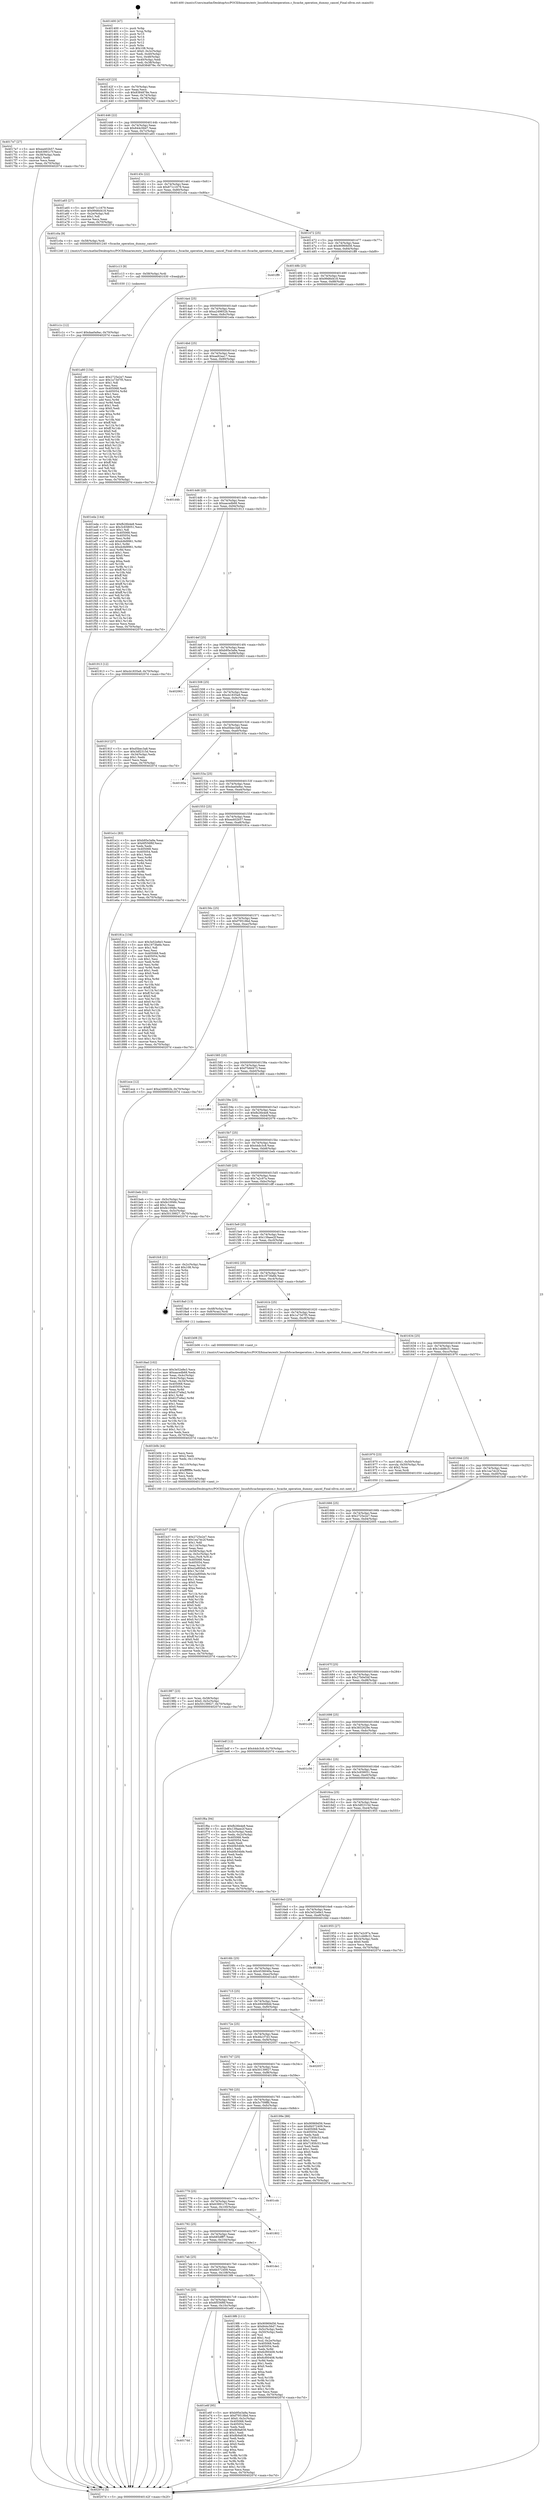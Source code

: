 digraph "0x401400" {
  label = "0x401400 (/mnt/c/Users/mathe/Desktop/tcc/POCII/binaries/extr_linuxfsfscacheoperation.c_fscache_operation_dummy_cancel_Final-ollvm.out::main(0))"
  labelloc = "t"
  node[shape=record]

  Entry [label="",width=0.3,height=0.3,shape=circle,fillcolor=black,style=filled]
  "0x40142f" [label="{
     0x40142f [23]\l
     | [instrs]\l
     &nbsp;&nbsp;0x40142f \<+3\>: mov -0x70(%rbp),%eax\l
     &nbsp;&nbsp;0x401432 \<+2\>: mov %eax,%ecx\l
     &nbsp;&nbsp;0x401434 \<+6\>: sub $0x8384878e,%ecx\l
     &nbsp;&nbsp;0x40143a \<+3\>: mov %eax,-0x74(%rbp)\l
     &nbsp;&nbsp;0x40143d \<+3\>: mov %ecx,-0x78(%rbp)\l
     &nbsp;&nbsp;0x401440 \<+6\>: je 00000000004017e7 \<main+0x3e7\>\l
  }"]
  "0x4017e7" [label="{
     0x4017e7 [27]\l
     | [instrs]\l
     &nbsp;&nbsp;0x4017e7 \<+5\>: mov $0xea402b57,%eax\l
     &nbsp;&nbsp;0x4017ec \<+5\>: mov $0x63991c7f,%ecx\l
     &nbsp;&nbsp;0x4017f1 \<+3\>: mov -0x38(%rbp),%edx\l
     &nbsp;&nbsp;0x4017f4 \<+3\>: cmp $0x2,%edx\l
     &nbsp;&nbsp;0x4017f7 \<+3\>: cmovne %ecx,%eax\l
     &nbsp;&nbsp;0x4017fa \<+3\>: mov %eax,-0x70(%rbp)\l
     &nbsp;&nbsp;0x4017fd \<+5\>: jmp 000000000040207d \<main+0xc7d\>\l
  }"]
  "0x401446" [label="{
     0x401446 [22]\l
     | [instrs]\l
     &nbsp;&nbsp;0x401446 \<+5\>: jmp 000000000040144b \<main+0x4b\>\l
     &nbsp;&nbsp;0x40144b \<+3\>: mov -0x74(%rbp),%eax\l
     &nbsp;&nbsp;0x40144e \<+5\>: sub $0x844c56d7,%eax\l
     &nbsp;&nbsp;0x401453 \<+3\>: mov %eax,-0x7c(%rbp)\l
     &nbsp;&nbsp;0x401456 \<+6\>: je 0000000000401a65 \<main+0x665\>\l
  }"]
  "0x40207d" [label="{
     0x40207d [5]\l
     | [instrs]\l
     &nbsp;&nbsp;0x40207d \<+5\>: jmp 000000000040142f \<main+0x2f\>\l
  }"]
  "0x401400" [label="{
     0x401400 [47]\l
     | [instrs]\l
     &nbsp;&nbsp;0x401400 \<+1\>: push %rbp\l
     &nbsp;&nbsp;0x401401 \<+3\>: mov %rsp,%rbp\l
     &nbsp;&nbsp;0x401404 \<+2\>: push %r15\l
     &nbsp;&nbsp;0x401406 \<+2\>: push %r14\l
     &nbsp;&nbsp;0x401408 \<+2\>: push %r13\l
     &nbsp;&nbsp;0x40140a \<+2\>: push %r12\l
     &nbsp;&nbsp;0x40140c \<+1\>: push %rbx\l
     &nbsp;&nbsp;0x40140d \<+7\>: sub $0x108,%rsp\l
     &nbsp;&nbsp;0x401414 \<+7\>: movl $0x0,-0x3c(%rbp)\l
     &nbsp;&nbsp;0x40141b \<+3\>: mov %edi,-0x40(%rbp)\l
     &nbsp;&nbsp;0x40141e \<+4\>: mov %rsi,-0x48(%rbp)\l
     &nbsp;&nbsp;0x401422 \<+3\>: mov -0x40(%rbp),%edi\l
     &nbsp;&nbsp;0x401425 \<+3\>: mov %edi,-0x38(%rbp)\l
     &nbsp;&nbsp;0x401428 \<+7\>: movl $0x8384878e,-0x70(%rbp)\l
  }"]
  Exit [label="",width=0.3,height=0.3,shape=circle,fillcolor=black,style=filled,peripheries=2]
  "0x401a65" [label="{
     0x401a65 [27]\l
     | [instrs]\l
     &nbsp;&nbsp;0x401a65 \<+5\>: mov $0x871c1679,%eax\l
     &nbsp;&nbsp;0x401a6a \<+5\>: mov $0x99d6d418,%ecx\l
     &nbsp;&nbsp;0x401a6f \<+3\>: mov -0x2e(%rbp),%dl\l
     &nbsp;&nbsp;0x401a72 \<+3\>: test $0x1,%dl\l
     &nbsp;&nbsp;0x401a75 \<+3\>: cmovne %ecx,%eax\l
     &nbsp;&nbsp;0x401a78 \<+3\>: mov %eax,-0x70(%rbp)\l
     &nbsp;&nbsp;0x401a7b \<+5\>: jmp 000000000040207d \<main+0xc7d\>\l
  }"]
  "0x40145c" [label="{
     0x40145c [22]\l
     | [instrs]\l
     &nbsp;&nbsp;0x40145c \<+5\>: jmp 0000000000401461 \<main+0x61\>\l
     &nbsp;&nbsp;0x401461 \<+3\>: mov -0x74(%rbp),%eax\l
     &nbsp;&nbsp;0x401464 \<+5\>: sub $0x871c1679,%eax\l
     &nbsp;&nbsp;0x401469 \<+3\>: mov %eax,-0x80(%rbp)\l
     &nbsp;&nbsp;0x40146c \<+6\>: je 0000000000401c0a \<main+0x80a\>\l
  }"]
  "0x4017dd" [label="{
     0x4017dd\l
  }", style=dashed]
  "0x401c0a" [label="{
     0x401c0a [9]\l
     | [instrs]\l
     &nbsp;&nbsp;0x401c0a \<+4\>: mov -0x58(%rbp),%rdi\l
     &nbsp;&nbsp;0x401c0e \<+5\>: call 0000000000401240 \<fscache_operation_dummy_cancel\>\l
     | [calls]\l
     &nbsp;&nbsp;0x401240 \{1\} (/mnt/c/Users/mathe/Desktop/tcc/POCII/binaries/extr_linuxfsfscacheoperation.c_fscache_operation_dummy_cancel_Final-ollvm.out::fscache_operation_dummy_cancel)\l
  }"]
  "0x401472" [label="{
     0x401472 [25]\l
     | [instrs]\l
     &nbsp;&nbsp;0x401472 \<+5\>: jmp 0000000000401477 \<main+0x77\>\l
     &nbsp;&nbsp;0x401477 \<+3\>: mov -0x74(%rbp),%eax\l
     &nbsp;&nbsp;0x40147a \<+5\>: sub $0x90969d56,%eax\l
     &nbsp;&nbsp;0x40147f \<+6\>: mov %eax,-0x84(%rbp)\l
     &nbsp;&nbsp;0x401485 \<+6\>: je 0000000000401ff9 \<main+0xbf9\>\l
  }"]
  "0x401e6f" [label="{
     0x401e6f [95]\l
     | [instrs]\l
     &nbsp;&nbsp;0x401e6f \<+5\>: mov $0xb95e3a9a,%eax\l
     &nbsp;&nbsp;0x401e74 \<+5\>: mov $0xf79518bd,%ecx\l
     &nbsp;&nbsp;0x401e79 \<+7\>: movl $0x0,-0x3c(%rbp)\l
     &nbsp;&nbsp;0x401e80 \<+7\>: mov 0x405068,%edx\l
     &nbsp;&nbsp;0x401e87 \<+7\>: mov 0x405054,%esi\l
     &nbsp;&nbsp;0x401e8e \<+2\>: mov %edx,%edi\l
     &nbsp;&nbsp;0x401e90 \<+6\>: sub $0x8b9a838,%edi\l
     &nbsp;&nbsp;0x401e96 \<+3\>: sub $0x1,%edi\l
     &nbsp;&nbsp;0x401e99 \<+6\>: add $0x8b9a838,%edi\l
     &nbsp;&nbsp;0x401e9f \<+3\>: imul %edi,%edx\l
     &nbsp;&nbsp;0x401ea2 \<+3\>: and $0x1,%edx\l
     &nbsp;&nbsp;0x401ea5 \<+3\>: cmp $0x0,%edx\l
     &nbsp;&nbsp;0x401ea8 \<+4\>: sete %r8b\l
     &nbsp;&nbsp;0x401eac \<+3\>: cmp $0xa,%esi\l
     &nbsp;&nbsp;0x401eaf \<+4\>: setl %r9b\l
     &nbsp;&nbsp;0x401eb3 \<+3\>: mov %r8b,%r10b\l
     &nbsp;&nbsp;0x401eb6 \<+3\>: and %r9b,%r10b\l
     &nbsp;&nbsp;0x401eb9 \<+3\>: xor %r9b,%r8b\l
     &nbsp;&nbsp;0x401ebc \<+3\>: or %r8b,%r10b\l
     &nbsp;&nbsp;0x401ebf \<+4\>: test $0x1,%r10b\l
     &nbsp;&nbsp;0x401ec3 \<+3\>: cmovne %ecx,%eax\l
     &nbsp;&nbsp;0x401ec6 \<+3\>: mov %eax,-0x70(%rbp)\l
     &nbsp;&nbsp;0x401ec9 \<+5\>: jmp 000000000040207d \<main+0xc7d\>\l
  }"]
  "0x401ff9" [label="{
     0x401ff9\l
  }", style=dashed]
  "0x40148b" [label="{
     0x40148b [25]\l
     | [instrs]\l
     &nbsp;&nbsp;0x40148b \<+5\>: jmp 0000000000401490 \<main+0x90\>\l
     &nbsp;&nbsp;0x401490 \<+3\>: mov -0x74(%rbp),%eax\l
     &nbsp;&nbsp;0x401493 \<+5\>: sub $0x99d6d418,%eax\l
     &nbsp;&nbsp;0x401498 \<+6\>: mov %eax,-0x88(%rbp)\l
     &nbsp;&nbsp;0x40149e \<+6\>: je 0000000000401a80 \<main+0x680\>\l
  }"]
  "0x401c1c" [label="{
     0x401c1c [12]\l
     | [instrs]\l
     &nbsp;&nbsp;0x401c1c \<+7\>: movl $0xdaa0a9ac,-0x70(%rbp)\l
     &nbsp;&nbsp;0x401c23 \<+5\>: jmp 000000000040207d \<main+0xc7d\>\l
  }"]
  "0x401a80" [label="{
     0x401a80 [134]\l
     | [instrs]\l
     &nbsp;&nbsp;0x401a80 \<+5\>: mov $0x2725e2e7,%eax\l
     &nbsp;&nbsp;0x401a85 \<+5\>: mov $0x1a73d7f5,%ecx\l
     &nbsp;&nbsp;0x401a8a \<+2\>: mov $0x1,%dl\l
     &nbsp;&nbsp;0x401a8c \<+2\>: xor %esi,%esi\l
     &nbsp;&nbsp;0x401a8e \<+7\>: mov 0x405068,%edi\l
     &nbsp;&nbsp;0x401a95 \<+8\>: mov 0x405054,%r8d\l
     &nbsp;&nbsp;0x401a9d \<+3\>: sub $0x1,%esi\l
     &nbsp;&nbsp;0x401aa0 \<+3\>: mov %edi,%r9d\l
     &nbsp;&nbsp;0x401aa3 \<+3\>: add %esi,%r9d\l
     &nbsp;&nbsp;0x401aa6 \<+4\>: imul %r9d,%edi\l
     &nbsp;&nbsp;0x401aaa \<+3\>: and $0x1,%edi\l
     &nbsp;&nbsp;0x401aad \<+3\>: cmp $0x0,%edi\l
     &nbsp;&nbsp;0x401ab0 \<+4\>: sete %r10b\l
     &nbsp;&nbsp;0x401ab4 \<+4\>: cmp $0xa,%r8d\l
     &nbsp;&nbsp;0x401ab8 \<+4\>: setl %r11b\l
     &nbsp;&nbsp;0x401abc \<+3\>: mov %r10b,%bl\l
     &nbsp;&nbsp;0x401abf \<+3\>: xor $0xff,%bl\l
     &nbsp;&nbsp;0x401ac2 \<+3\>: mov %r11b,%r14b\l
     &nbsp;&nbsp;0x401ac5 \<+4\>: xor $0xff,%r14b\l
     &nbsp;&nbsp;0x401ac9 \<+3\>: xor $0x0,%dl\l
     &nbsp;&nbsp;0x401acc \<+3\>: mov %bl,%r15b\l
     &nbsp;&nbsp;0x401acf \<+4\>: and $0x0,%r15b\l
     &nbsp;&nbsp;0x401ad3 \<+3\>: and %dl,%r10b\l
     &nbsp;&nbsp;0x401ad6 \<+3\>: mov %r14b,%r12b\l
     &nbsp;&nbsp;0x401ad9 \<+4\>: and $0x0,%r12b\l
     &nbsp;&nbsp;0x401add \<+3\>: and %dl,%r11b\l
     &nbsp;&nbsp;0x401ae0 \<+3\>: or %r10b,%r15b\l
     &nbsp;&nbsp;0x401ae3 \<+3\>: or %r11b,%r12b\l
     &nbsp;&nbsp;0x401ae6 \<+3\>: xor %r12b,%r15b\l
     &nbsp;&nbsp;0x401ae9 \<+3\>: or %r14b,%bl\l
     &nbsp;&nbsp;0x401aec \<+3\>: xor $0xff,%bl\l
     &nbsp;&nbsp;0x401aef \<+3\>: or $0x0,%dl\l
     &nbsp;&nbsp;0x401af2 \<+2\>: and %dl,%bl\l
     &nbsp;&nbsp;0x401af4 \<+3\>: or %bl,%r15b\l
     &nbsp;&nbsp;0x401af7 \<+4\>: test $0x1,%r15b\l
     &nbsp;&nbsp;0x401afb \<+3\>: cmovne %ecx,%eax\l
     &nbsp;&nbsp;0x401afe \<+3\>: mov %eax,-0x70(%rbp)\l
     &nbsp;&nbsp;0x401b01 \<+5\>: jmp 000000000040207d \<main+0xc7d\>\l
  }"]
  "0x4014a4" [label="{
     0x4014a4 [25]\l
     | [instrs]\l
     &nbsp;&nbsp;0x4014a4 \<+5\>: jmp 00000000004014a9 \<main+0xa9\>\l
     &nbsp;&nbsp;0x4014a9 \<+3\>: mov -0x74(%rbp),%eax\l
     &nbsp;&nbsp;0x4014ac \<+5\>: sub $0xa249852b,%eax\l
     &nbsp;&nbsp;0x4014b1 \<+6\>: mov %eax,-0x8c(%rbp)\l
     &nbsp;&nbsp;0x4014b7 \<+6\>: je 0000000000401eda \<main+0xada\>\l
  }"]
  "0x401c13" [label="{
     0x401c13 [9]\l
     | [instrs]\l
     &nbsp;&nbsp;0x401c13 \<+4\>: mov -0x58(%rbp),%rdi\l
     &nbsp;&nbsp;0x401c17 \<+5\>: call 0000000000401030 \<free@plt\>\l
     | [calls]\l
     &nbsp;&nbsp;0x401030 \{1\} (unknown)\l
  }"]
  "0x401eda" [label="{
     0x401eda [144]\l
     | [instrs]\l
     &nbsp;&nbsp;0x401eda \<+5\>: mov $0xfb26b4e8,%eax\l
     &nbsp;&nbsp;0x401edf \<+5\>: mov $0x3c658051,%ecx\l
     &nbsp;&nbsp;0x401ee4 \<+2\>: mov $0x1,%dl\l
     &nbsp;&nbsp;0x401ee6 \<+7\>: mov 0x405068,%esi\l
     &nbsp;&nbsp;0x401eed \<+7\>: mov 0x405054,%edi\l
     &nbsp;&nbsp;0x401ef4 \<+3\>: mov %esi,%r8d\l
     &nbsp;&nbsp;0x401ef7 \<+7\>: add $0xdc8d9961,%r8d\l
     &nbsp;&nbsp;0x401efe \<+4\>: sub $0x1,%r8d\l
     &nbsp;&nbsp;0x401f02 \<+7\>: sub $0xdc8d9961,%r8d\l
     &nbsp;&nbsp;0x401f09 \<+4\>: imul %r8d,%esi\l
     &nbsp;&nbsp;0x401f0d \<+3\>: and $0x1,%esi\l
     &nbsp;&nbsp;0x401f10 \<+3\>: cmp $0x0,%esi\l
     &nbsp;&nbsp;0x401f13 \<+4\>: sete %r9b\l
     &nbsp;&nbsp;0x401f17 \<+3\>: cmp $0xa,%edi\l
     &nbsp;&nbsp;0x401f1a \<+4\>: setl %r10b\l
     &nbsp;&nbsp;0x401f1e \<+3\>: mov %r9b,%r11b\l
     &nbsp;&nbsp;0x401f21 \<+4\>: xor $0xff,%r11b\l
     &nbsp;&nbsp;0x401f25 \<+3\>: mov %r10b,%bl\l
     &nbsp;&nbsp;0x401f28 \<+3\>: xor $0xff,%bl\l
     &nbsp;&nbsp;0x401f2b \<+3\>: xor $0x1,%dl\l
     &nbsp;&nbsp;0x401f2e \<+3\>: mov %r11b,%r14b\l
     &nbsp;&nbsp;0x401f31 \<+4\>: and $0xff,%r14b\l
     &nbsp;&nbsp;0x401f35 \<+3\>: and %dl,%r9b\l
     &nbsp;&nbsp;0x401f38 \<+3\>: mov %bl,%r15b\l
     &nbsp;&nbsp;0x401f3b \<+4\>: and $0xff,%r15b\l
     &nbsp;&nbsp;0x401f3f \<+3\>: and %dl,%r10b\l
     &nbsp;&nbsp;0x401f42 \<+3\>: or %r9b,%r14b\l
     &nbsp;&nbsp;0x401f45 \<+3\>: or %r10b,%r15b\l
     &nbsp;&nbsp;0x401f48 \<+3\>: xor %r15b,%r14b\l
     &nbsp;&nbsp;0x401f4b \<+3\>: or %bl,%r11b\l
     &nbsp;&nbsp;0x401f4e \<+4\>: xor $0xff,%r11b\l
     &nbsp;&nbsp;0x401f52 \<+3\>: or $0x1,%dl\l
     &nbsp;&nbsp;0x401f55 \<+3\>: and %dl,%r11b\l
     &nbsp;&nbsp;0x401f58 \<+3\>: or %r11b,%r14b\l
     &nbsp;&nbsp;0x401f5b \<+4\>: test $0x1,%r14b\l
     &nbsp;&nbsp;0x401f5f \<+3\>: cmovne %ecx,%eax\l
     &nbsp;&nbsp;0x401f62 \<+3\>: mov %eax,-0x70(%rbp)\l
     &nbsp;&nbsp;0x401f65 \<+5\>: jmp 000000000040207d \<main+0xc7d\>\l
  }"]
  "0x4014bd" [label="{
     0x4014bd [25]\l
     | [instrs]\l
     &nbsp;&nbsp;0x4014bd \<+5\>: jmp 00000000004014c2 \<main+0xc2\>\l
     &nbsp;&nbsp;0x4014c2 \<+3\>: mov -0x74(%rbp),%eax\l
     &nbsp;&nbsp;0x4014c5 \<+5\>: sub $0xaa92aa17,%eax\l
     &nbsp;&nbsp;0x4014ca \<+6\>: mov %eax,-0x90(%rbp)\l
     &nbsp;&nbsp;0x4014d0 \<+6\>: je 0000000000401d4b \<main+0x94b\>\l
  }"]
  "0x401b37" [label="{
     0x401b37 [168]\l
     | [instrs]\l
     &nbsp;&nbsp;0x401b37 \<+5\>: mov $0x2725e2e7,%ecx\l
     &nbsp;&nbsp;0x401b3c \<+5\>: mov $0x1ea7dc2f,%edx\l
     &nbsp;&nbsp;0x401b41 \<+3\>: mov $0x1,%dil\l
     &nbsp;&nbsp;0x401b44 \<+6\>: mov -0x114(%rbp),%esi\l
     &nbsp;&nbsp;0x401b4a \<+3\>: imul %eax,%esi\l
     &nbsp;&nbsp;0x401b4d \<+4\>: mov -0x58(%rbp),%r8\l
     &nbsp;&nbsp;0x401b51 \<+4\>: movslq -0x5c(%rbp),%r9\l
     &nbsp;&nbsp;0x401b55 \<+4\>: mov %esi,(%r8,%r9,4)\l
     &nbsp;&nbsp;0x401b59 \<+7\>: mov 0x405068,%eax\l
     &nbsp;&nbsp;0x401b60 \<+7\>: mov 0x405054,%esi\l
     &nbsp;&nbsp;0x401b67 \<+3\>: mov %eax,%r10d\l
     &nbsp;&nbsp;0x401b6a \<+7\>: sub $0xe2a800eb,%r10d\l
     &nbsp;&nbsp;0x401b71 \<+4\>: sub $0x1,%r10d\l
     &nbsp;&nbsp;0x401b75 \<+7\>: add $0xe2a800eb,%r10d\l
     &nbsp;&nbsp;0x401b7c \<+4\>: imul %r10d,%eax\l
     &nbsp;&nbsp;0x401b80 \<+3\>: and $0x1,%eax\l
     &nbsp;&nbsp;0x401b83 \<+3\>: cmp $0x0,%eax\l
     &nbsp;&nbsp;0x401b86 \<+4\>: sete %r11b\l
     &nbsp;&nbsp;0x401b8a \<+3\>: cmp $0xa,%esi\l
     &nbsp;&nbsp;0x401b8d \<+3\>: setl %bl\l
     &nbsp;&nbsp;0x401b90 \<+3\>: mov %r11b,%r14b\l
     &nbsp;&nbsp;0x401b93 \<+4\>: xor $0xff,%r14b\l
     &nbsp;&nbsp;0x401b97 \<+3\>: mov %bl,%r15b\l
     &nbsp;&nbsp;0x401b9a \<+4\>: xor $0xff,%r15b\l
     &nbsp;&nbsp;0x401b9e \<+4\>: xor $0x0,%dil\l
     &nbsp;&nbsp;0x401ba2 \<+3\>: mov %r14b,%r12b\l
     &nbsp;&nbsp;0x401ba5 \<+4\>: and $0x0,%r12b\l
     &nbsp;&nbsp;0x401ba9 \<+3\>: and %dil,%r11b\l
     &nbsp;&nbsp;0x401bac \<+3\>: mov %r15b,%r13b\l
     &nbsp;&nbsp;0x401baf \<+4\>: and $0x0,%r13b\l
     &nbsp;&nbsp;0x401bb3 \<+3\>: and %dil,%bl\l
     &nbsp;&nbsp;0x401bb6 \<+3\>: or %r11b,%r12b\l
     &nbsp;&nbsp;0x401bb9 \<+3\>: or %bl,%r13b\l
     &nbsp;&nbsp;0x401bbc \<+3\>: xor %r13b,%r12b\l
     &nbsp;&nbsp;0x401bbf \<+3\>: or %r15b,%r14b\l
     &nbsp;&nbsp;0x401bc2 \<+4\>: xor $0xff,%r14b\l
     &nbsp;&nbsp;0x401bc6 \<+4\>: or $0x0,%dil\l
     &nbsp;&nbsp;0x401bca \<+3\>: and %dil,%r14b\l
     &nbsp;&nbsp;0x401bcd \<+3\>: or %r14b,%r12b\l
     &nbsp;&nbsp;0x401bd0 \<+4\>: test $0x1,%r12b\l
     &nbsp;&nbsp;0x401bd4 \<+3\>: cmovne %edx,%ecx\l
     &nbsp;&nbsp;0x401bd7 \<+3\>: mov %ecx,-0x70(%rbp)\l
     &nbsp;&nbsp;0x401bda \<+5\>: jmp 000000000040207d \<main+0xc7d\>\l
  }"]
  "0x401d4b" [label="{
     0x401d4b\l
  }", style=dashed]
  "0x4014d6" [label="{
     0x4014d6 [25]\l
     | [instrs]\l
     &nbsp;&nbsp;0x4014d6 \<+5\>: jmp 00000000004014db \<main+0xdb\>\l
     &nbsp;&nbsp;0x4014db \<+3\>: mov -0x74(%rbp),%eax\l
     &nbsp;&nbsp;0x4014de \<+5\>: sub $0xaacedb68,%eax\l
     &nbsp;&nbsp;0x4014e3 \<+6\>: mov %eax,-0x94(%rbp)\l
     &nbsp;&nbsp;0x4014e9 \<+6\>: je 0000000000401913 \<main+0x513\>\l
  }"]
  "0x401b0b" [label="{
     0x401b0b [44]\l
     | [instrs]\l
     &nbsp;&nbsp;0x401b0b \<+2\>: xor %ecx,%ecx\l
     &nbsp;&nbsp;0x401b0d \<+5\>: mov $0x2,%edx\l
     &nbsp;&nbsp;0x401b12 \<+6\>: mov %edx,-0x110(%rbp)\l
     &nbsp;&nbsp;0x401b18 \<+1\>: cltd\l
     &nbsp;&nbsp;0x401b19 \<+6\>: mov -0x110(%rbp),%esi\l
     &nbsp;&nbsp;0x401b1f \<+2\>: idiv %esi\l
     &nbsp;&nbsp;0x401b21 \<+6\>: imul $0xfffffffe,%edx,%edx\l
     &nbsp;&nbsp;0x401b27 \<+3\>: sub $0x1,%ecx\l
     &nbsp;&nbsp;0x401b2a \<+2\>: sub %ecx,%edx\l
     &nbsp;&nbsp;0x401b2c \<+6\>: mov %edx,-0x114(%rbp)\l
     &nbsp;&nbsp;0x401b32 \<+5\>: call 0000000000401160 \<next_i\>\l
     | [calls]\l
     &nbsp;&nbsp;0x401160 \{1\} (/mnt/c/Users/mathe/Desktop/tcc/POCII/binaries/extr_linuxfsfscacheoperation.c_fscache_operation_dummy_cancel_Final-ollvm.out::next_i)\l
  }"]
  "0x401913" [label="{
     0x401913 [12]\l
     | [instrs]\l
     &nbsp;&nbsp;0x401913 \<+7\>: movl $0xcb1835a9,-0x70(%rbp)\l
     &nbsp;&nbsp;0x40191a \<+5\>: jmp 000000000040207d \<main+0xc7d\>\l
  }"]
  "0x4014ef" [label="{
     0x4014ef [25]\l
     | [instrs]\l
     &nbsp;&nbsp;0x4014ef \<+5\>: jmp 00000000004014f4 \<main+0xf4\>\l
     &nbsp;&nbsp;0x4014f4 \<+3\>: mov -0x74(%rbp),%eax\l
     &nbsp;&nbsp;0x4014f7 \<+5\>: sub $0xb95e3a9a,%eax\l
     &nbsp;&nbsp;0x4014fc \<+6\>: mov %eax,-0x98(%rbp)\l
     &nbsp;&nbsp;0x401502 \<+6\>: je 0000000000402063 \<main+0xc63\>\l
  }"]
  "0x4017c4" [label="{
     0x4017c4 [25]\l
     | [instrs]\l
     &nbsp;&nbsp;0x4017c4 \<+5\>: jmp 00000000004017c9 \<main+0x3c9\>\l
     &nbsp;&nbsp;0x4017c9 \<+3\>: mov -0x74(%rbp),%eax\l
     &nbsp;&nbsp;0x4017cc \<+5\>: sub $0x6f556f6f,%eax\l
     &nbsp;&nbsp;0x4017d1 \<+6\>: mov %eax,-0x10c(%rbp)\l
     &nbsp;&nbsp;0x4017d7 \<+6\>: je 0000000000401e6f \<main+0xa6f\>\l
  }"]
  "0x402063" [label="{
     0x402063\l
  }", style=dashed]
  "0x401508" [label="{
     0x401508 [25]\l
     | [instrs]\l
     &nbsp;&nbsp;0x401508 \<+5\>: jmp 000000000040150d \<main+0x10d\>\l
     &nbsp;&nbsp;0x40150d \<+3\>: mov -0x74(%rbp),%eax\l
     &nbsp;&nbsp;0x401510 \<+5\>: sub $0xcb1835a9,%eax\l
     &nbsp;&nbsp;0x401515 \<+6\>: mov %eax,-0x9c(%rbp)\l
     &nbsp;&nbsp;0x40151b \<+6\>: je 000000000040191f \<main+0x51f\>\l
  }"]
  "0x4019f6" [label="{
     0x4019f6 [111]\l
     | [instrs]\l
     &nbsp;&nbsp;0x4019f6 \<+5\>: mov $0x90969d56,%eax\l
     &nbsp;&nbsp;0x4019fb \<+5\>: mov $0x844c56d7,%ecx\l
     &nbsp;&nbsp;0x401a00 \<+3\>: mov -0x5c(%rbp),%edx\l
     &nbsp;&nbsp;0x401a03 \<+3\>: cmp -0x50(%rbp),%edx\l
     &nbsp;&nbsp;0x401a06 \<+4\>: setl %sil\l
     &nbsp;&nbsp;0x401a0a \<+4\>: and $0x1,%sil\l
     &nbsp;&nbsp;0x401a0e \<+4\>: mov %sil,-0x2e(%rbp)\l
     &nbsp;&nbsp;0x401a12 \<+7\>: mov 0x405068,%edx\l
     &nbsp;&nbsp;0x401a19 \<+7\>: mov 0x405054,%edi\l
     &nbsp;&nbsp;0x401a20 \<+3\>: mov %edx,%r8d\l
     &nbsp;&nbsp;0x401a23 \<+7\>: add $0x6cf00408,%r8d\l
     &nbsp;&nbsp;0x401a2a \<+4\>: sub $0x1,%r8d\l
     &nbsp;&nbsp;0x401a2e \<+7\>: sub $0x6cf00408,%r8d\l
     &nbsp;&nbsp;0x401a35 \<+4\>: imul %r8d,%edx\l
     &nbsp;&nbsp;0x401a39 \<+3\>: and $0x1,%edx\l
     &nbsp;&nbsp;0x401a3c \<+3\>: cmp $0x0,%edx\l
     &nbsp;&nbsp;0x401a3f \<+4\>: sete %sil\l
     &nbsp;&nbsp;0x401a43 \<+3\>: cmp $0xa,%edi\l
     &nbsp;&nbsp;0x401a46 \<+4\>: setl %r9b\l
     &nbsp;&nbsp;0x401a4a \<+3\>: mov %sil,%r10b\l
     &nbsp;&nbsp;0x401a4d \<+3\>: and %r9b,%r10b\l
     &nbsp;&nbsp;0x401a50 \<+3\>: xor %r9b,%sil\l
     &nbsp;&nbsp;0x401a53 \<+3\>: or %sil,%r10b\l
     &nbsp;&nbsp;0x401a56 \<+4\>: test $0x1,%r10b\l
     &nbsp;&nbsp;0x401a5a \<+3\>: cmovne %ecx,%eax\l
     &nbsp;&nbsp;0x401a5d \<+3\>: mov %eax,-0x70(%rbp)\l
     &nbsp;&nbsp;0x401a60 \<+5\>: jmp 000000000040207d \<main+0xc7d\>\l
  }"]
  "0x40191f" [label="{
     0x40191f [27]\l
     | [instrs]\l
     &nbsp;&nbsp;0x40191f \<+5\>: mov $0xd5bec3a8,%eax\l
     &nbsp;&nbsp;0x401924 \<+5\>: mov $0x3df2315d,%ecx\l
     &nbsp;&nbsp;0x401929 \<+3\>: mov -0x34(%rbp),%edx\l
     &nbsp;&nbsp;0x40192c \<+3\>: cmp $0x1,%edx\l
     &nbsp;&nbsp;0x40192f \<+3\>: cmovl %ecx,%eax\l
     &nbsp;&nbsp;0x401932 \<+3\>: mov %eax,-0x70(%rbp)\l
     &nbsp;&nbsp;0x401935 \<+5\>: jmp 000000000040207d \<main+0xc7d\>\l
  }"]
  "0x401521" [label="{
     0x401521 [25]\l
     | [instrs]\l
     &nbsp;&nbsp;0x401521 \<+5\>: jmp 0000000000401526 \<main+0x126\>\l
     &nbsp;&nbsp;0x401526 \<+3\>: mov -0x74(%rbp),%eax\l
     &nbsp;&nbsp;0x401529 \<+5\>: sub $0xd5bec3a8,%eax\l
     &nbsp;&nbsp;0x40152e \<+6\>: mov %eax,-0xa0(%rbp)\l
     &nbsp;&nbsp;0x401534 \<+6\>: je 000000000040193a \<main+0x53a\>\l
  }"]
  "0x4017ab" [label="{
     0x4017ab [25]\l
     | [instrs]\l
     &nbsp;&nbsp;0x4017ab \<+5\>: jmp 00000000004017b0 \<main+0x3b0\>\l
     &nbsp;&nbsp;0x4017b0 \<+3\>: mov -0x74(%rbp),%eax\l
     &nbsp;&nbsp;0x4017b3 \<+5\>: sub $0x6b572409,%eax\l
     &nbsp;&nbsp;0x4017b8 \<+6\>: mov %eax,-0x108(%rbp)\l
     &nbsp;&nbsp;0x4017be \<+6\>: je 00000000004019f6 \<main+0x5f6\>\l
  }"]
  "0x40193a" [label="{
     0x40193a\l
  }", style=dashed]
  "0x40153a" [label="{
     0x40153a [25]\l
     | [instrs]\l
     &nbsp;&nbsp;0x40153a \<+5\>: jmp 000000000040153f \<main+0x13f\>\l
     &nbsp;&nbsp;0x40153f \<+3\>: mov -0x74(%rbp),%eax\l
     &nbsp;&nbsp;0x401542 \<+5\>: sub $0xdaa0a9ac,%eax\l
     &nbsp;&nbsp;0x401547 \<+6\>: mov %eax,-0xa4(%rbp)\l
     &nbsp;&nbsp;0x40154d \<+6\>: je 0000000000401e1c \<main+0xa1c\>\l
  }"]
  "0x401de1" [label="{
     0x401de1\l
  }", style=dashed]
  "0x401e1c" [label="{
     0x401e1c [83]\l
     | [instrs]\l
     &nbsp;&nbsp;0x401e1c \<+5\>: mov $0xb95e3a9a,%eax\l
     &nbsp;&nbsp;0x401e21 \<+5\>: mov $0x6f556f6f,%ecx\l
     &nbsp;&nbsp;0x401e26 \<+2\>: xor %edx,%edx\l
     &nbsp;&nbsp;0x401e28 \<+7\>: mov 0x405068,%esi\l
     &nbsp;&nbsp;0x401e2f \<+7\>: mov 0x405054,%edi\l
     &nbsp;&nbsp;0x401e36 \<+3\>: sub $0x1,%edx\l
     &nbsp;&nbsp;0x401e39 \<+3\>: mov %esi,%r8d\l
     &nbsp;&nbsp;0x401e3c \<+3\>: add %edx,%r8d\l
     &nbsp;&nbsp;0x401e3f \<+4\>: imul %r8d,%esi\l
     &nbsp;&nbsp;0x401e43 \<+3\>: and $0x1,%esi\l
     &nbsp;&nbsp;0x401e46 \<+3\>: cmp $0x0,%esi\l
     &nbsp;&nbsp;0x401e49 \<+4\>: sete %r9b\l
     &nbsp;&nbsp;0x401e4d \<+3\>: cmp $0xa,%edi\l
     &nbsp;&nbsp;0x401e50 \<+4\>: setl %r10b\l
     &nbsp;&nbsp;0x401e54 \<+3\>: mov %r9b,%r11b\l
     &nbsp;&nbsp;0x401e57 \<+3\>: and %r10b,%r11b\l
     &nbsp;&nbsp;0x401e5a \<+3\>: xor %r10b,%r9b\l
     &nbsp;&nbsp;0x401e5d \<+3\>: or %r9b,%r11b\l
     &nbsp;&nbsp;0x401e60 \<+4\>: test $0x1,%r11b\l
     &nbsp;&nbsp;0x401e64 \<+3\>: cmovne %ecx,%eax\l
     &nbsp;&nbsp;0x401e67 \<+3\>: mov %eax,-0x70(%rbp)\l
     &nbsp;&nbsp;0x401e6a \<+5\>: jmp 000000000040207d \<main+0xc7d\>\l
  }"]
  "0x401553" [label="{
     0x401553 [25]\l
     | [instrs]\l
     &nbsp;&nbsp;0x401553 \<+5\>: jmp 0000000000401558 \<main+0x158\>\l
     &nbsp;&nbsp;0x401558 \<+3\>: mov -0x74(%rbp),%eax\l
     &nbsp;&nbsp;0x40155b \<+5\>: sub $0xea402b57,%eax\l
     &nbsp;&nbsp;0x401560 \<+6\>: mov %eax,-0xa8(%rbp)\l
     &nbsp;&nbsp;0x401566 \<+6\>: je 000000000040181a \<main+0x41a\>\l
  }"]
  "0x401792" [label="{
     0x401792 [25]\l
     | [instrs]\l
     &nbsp;&nbsp;0x401792 \<+5\>: jmp 0000000000401797 \<main+0x397\>\l
     &nbsp;&nbsp;0x401797 \<+3\>: mov -0x74(%rbp),%eax\l
     &nbsp;&nbsp;0x40179a \<+5\>: sub $0x685dfff7,%eax\l
     &nbsp;&nbsp;0x40179f \<+6\>: mov %eax,-0x104(%rbp)\l
     &nbsp;&nbsp;0x4017a5 \<+6\>: je 0000000000401de1 \<main+0x9e1\>\l
  }"]
  "0x40181a" [label="{
     0x40181a [134]\l
     | [instrs]\l
     &nbsp;&nbsp;0x40181a \<+5\>: mov $0x3e52e8e3,%eax\l
     &nbsp;&nbsp;0x40181f \<+5\>: mov $0x1973fa6b,%ecx\l
     &nbsp;&nbsp;0x401824 \<+2\>: mov $0x1,%dl\l
     &nbsp;&nbsp;0x401826 \<+2\>: xor %esi,%esi\l
     &nbsp;&nbsp;0x401828 \<+7\>: mov 0x405068,%edi\l
     &nbsp;&nbsp;0x40182f \<+8\>: mov 0x405054,%r8d\l
     &nbsp;&nbsp;0x401837 \<+3\>: sub $0x1,%esi\l
     &nbsp;&nbsp;0x40183a \<+3\>: mov %edi,%r9d\l
     &nbsp;&nbsp;0x40183d \<+3\>: add %esi,%r9d\l
     &nbsp;&nbsp;0x401840 \<+4\>: imul %r9d,%edi\l
     &nbsp;&nbsp;0x401844 \<+3\>: and $0x1,%edi\l
     &nbsp;&nbsp;0x401847 \<+3\>: cmp $0x0,%edi\l
     &nbsp;&nbsp;0x40184a \<+4\>: sete %r10b\l
     &nbsp;&nbsp;0x40184e \<+4\>: cmp $0xa,%r8d\l
     &nbsp;&nbsp;0x401852 \<+4\>: setl %r11b\l
     &nbsp;&nbsp;0x401856 \<+3\>: mov %r10b,%bl\l
     &nbsp;&nbsp;0x401859 \<+3\>: xor $0xff,%bl\l
     &nbsp;&nbsp;0x40185c \<+3\>: mov %r11b,%r14b\l
     &nbsp;&nbsp;0x40185f \<+4\>: xor $0xff,%r14b\l
     &nbsp;&nbsp;0x401863 \<+3\>: xor $0x0,%dl\l
     &nbsp;&nbsp;0x401866 \<+3\>: mov %bl,%r15b\l
     &nbsp;&nbsp;0x401869 \<+4\>: and $0x0,%r15b\l
     &nbsp;&nbsp;0x40186d \<+3\>: and %dl,%r10b\l
     &nbsp;&nbsp;0x401870 \<+3\>: mov %r14b,%r12b\l
     &nbsp;&nbsp;0x401873 \<+4\>: and $0x0,%r12b\l
     &nbsp;&nbsp;0x401877 \<+3\>: and %dl,%r11b\l
     &nbsp;&nbsp;0x40187a \<+3\>: or %r10b,%r15b\l
     &nbsp;&nbsp;0x40187d \<+3\>: or %r11b,%r12b\l
     &nbsp;&nbsp;0x401880 \<+3\>: xor %r12b,%r15b\l
     &nbsp;&nbsp;0x401883 \<+3\>: or %r14b,%bl\l
     &nbsp;&nbsp;0x401886 \<+3\>: xor $0xff,%bl\l
     &nbsp;&nbsp;0x401889 \<+3\>: or $0x0,%dl\l
     &nbsp;&nbsp;0x40188c \<+2\>: and %dl,%bl\l
     &nbsp;&nbsp;0x40188e \<+3\>: or %bl,%r15b\l
     &nbsp;&nbsp;0x401891 \<+4\>: test $0x1,%r15b\l
     &nbsp;&nbsp;0x401895 \<+3\>: cmovne %ecx,%eax\l
     &nbsp;&nbsp;0x401898 \<+3\>: mov %eax,-0x70(%rbp)\l
     &nbsp;&nbsp;0x40189b \<+5\>: jmp 000000000040207d \<main+0xc7d\>\l
  }"]
  "0x40156c" [label="{
     0x40156c [25]\l
     | [instrs]\l
     &nbsp;&nbsp;0x40156c \<+5\>: jmp 0000000000401571 \<main+0x171\>\l
     &nbsp;&nbsp;0x401571 \<+3\>: mov -0x74(%rbp),%eax\l
     &nbsp;&nbsp;0x401574 \<+5\>: sub $0xf79518bd,%eax\l
     &nbsp;&nbsp;0x401579 \<+6\>: mov %eax,-0xac(%rbp)\l
     &nbsp;&nbsp;0x40157f \<+6\>: je 0000000000401ece \<main+0xace\>\l
  }"]
  "0x401802" [label="{
     0x401802\l
  }", style=dashed]
  "0x401ece" [label="{
     0x401ece [12]\l
     | [instrs]\l
     &nbsp;&nbsp;0x401ece \<+7\>: movl $0xa249852b,-0x70(%rbp)\l
     &nbsp;&nbsp;0x401ed5 \<+5\>: jmp 000000000040207d \<main+0xc7d\>\l
  }"]
  "0x401585" [label="{
     0x401585 [25]\l
     | [instrs]\l
     &nbsp;&nbsp;0x401585 \<+5\>: jmp 000000000040158a \<main+0x18a\>\l
     &nbsp;&nbsp;0x40158a \<+3\>: mov -0x74(%rbp),%eax\l
     &nbsp;&nbsp;0x40158d \<+5\>: sub $0xf7b8d473,%eax\l
     &nbsp;&nbsp;0x401592 \<+6\>: mov %eax,-0xb0(%rbp)\l
     &nbsp;&nbsp;0x401598 \<+6\>: je 0000000000401d66 \<main+0x966\>\l
  }"]
  "0x401779" [label="{
     0x401779 [25]\l
     | [instrs]\l
     &nbsp;&nbsp;0x401779 \<+5\>: jmp 000000000040177e \<main+0x37e\>\l
     &nbsp;&nbsp;0x40177e \<+3\>: mov -0x74(%rbp),%eax\l
     &nbsp;&nbsp;0x401781 \<+5\>: sub $0x63991c7f,%eax\l
     &nbsp;&nbsp;0x401786 \<+6\>: mov %eax,-0x100(%rbp)\l
     &nbsp;&nbsp;0x40178c \<+6\>: je 0000000000401802 \<main+0x402\>\l
  }"]
  "0x401d66" [label="{
     0x401d66\l
  }", style=dashed]
  "0x40159e" [label="{
     0x40159e [25]\l
     | [instrs]\l
     &nbsp;&nbsp;0x40159e \<+5\>: jmp 00000000004015a3 \<main+0x1a3\>\l
     &nbsp;&nbsp;0x4015a3 \<+3\>: mov -0x74(%rbp),%eax\l
     &nbsp;&nbsp;0x4015a6 \<+5\>: sub $0xfb26b4e8,%eax\l
     &nbsp;&nbsp;0x4015ab \<+6\>: mov %eax,-0xb4(%rbp)\l
     &nbsp;&nbsp;0x4015b1 \<+6\>: je 0000000000402076 \<main+0xc76\>\l
  }"]
  "0x401cdc" [label="{
     0x401cdc\l
  }", style=dashed]
  "0x402076" [label="{
     0x402076\l
  }", style=dashed]
  "0x4015b7" [label="{
     0x4015b7 [25]\l
     | [instrs]\l
     &nbsp;&nbsp;0x4015b7 \<+5\>: jmp 00000000004015bc \<main+0x1bc\>\l
     &nbsp;&nbsp;0x4015bc \<+3\>: mov -0x74(%rbp),%eax\l
     &nbsp;&nbsp;0x4015bf \<+5\>: sub $0x44dc3c8,%eax\l
     &nbsp;&nbsp;0x4015c4 \<+6\>: mov %eax,-0xb8(%rbp)\l
     &nbsp;&nbsp;0x4015ca \<+6\>: je 0000000000401beb \<main+0x7eb\>\l
  }"]
  "0x401760" [label="{
     0x401760 [25]\l
     | [instrs]\l
     &nbsp;&nbsp;0x401760 \<+5\>: jmp 0000000000401765 \<main+0x365\>\l
     &nbsp;&nbsp;0x401765 \<+3\>: mov -0x74(%rbp),%eax\l
     &nbsp;&nbsp;0x401768 \<+5\>: sub $0x5c709ffd,%eax\l
     &nbsp;&nbsp;0x40176d \<+6\>: mov %eax,-0xfc(%rbp)\l
     &nbsp;&nbsp;0x401773 \<+6\>: je 0000000000401cdc \<main+0x8dc\>\l
  }"]
  "0x401beb" [label="{
     0x401beb [31]\l
     | [instrs]\l
     &nbsp;&nbsp;0x401beb \<+3\>: mov -0x5c(%rbp),%eax\l
     &nbsp;&nbsp;0x401bee \<+5\>: sub $0xfe10f48c,%eax\l
     &nbsp;&nbsp;0x401bf3 \<+3\>: add $0x1,%eax\l
     &nbsp;&nbsp;0x401bf6 \<+5\>: add $0xfe10f48c,%eax\l
     &nbsp;&nbsp;0x401bfb \<+3\>: mov %eax,-0x5c(%rbp)\l
     &nbsp;&nbsp;0x401bfe \<+7\>: movl $0x50139927,-0x70(%rbp)\l
     &nbsp;&nbsp;0x401c05 \<+5\>: jmp 000000000040207d \<main+0xc7d\>\l
  }"]
  "0x4015d0" [label="{
     0x4015d0 [25]\l
     | [instrs]\l
     &nbsp;&nbsp;0x4015d0 \<+5\>: jmp 00000000004015d5 \<main+0x1d5\>\l
     &nbsp;&nbsp;0x4015d5 \<+3\>: mov -0x74(%rbp),%eax\l
     &nbsp;&nbsp;0x4015d8 \<+5\>: sub $0x7a2c97a,%eax\l
     &nbsp;&nbsp;0x4015dd \<+6\>: mov %eax,-0xbc(%rbp)\l
     &nbsp;&nbsp;0x4015e3 \<+6\>: je 0000000000401dff \<main+0x9ff\>\l
  }"]
  "0x40199e" [label="{
     0x40199e [88]\l
     | [instrs]\l
     &nbsp;&nbsp;0x40199e \<+5\>: mov $0x90969d56,%eax\l
     &nbsp;&nbsp;0x4019a3 \<+5\>: mov $0x6b572409,%ecx\l
     &nbsp;&nbsp;0x4019a8 \<+7\>: mov 0x405068,%edx\l
     &nbsp;&nbsp;0x4019af \<+7\>: mov 0x405054,%esi\l
     &nbsp;&nbsp;0x4019b6 \<+2\>: mov %edx,%edi\l
     &nbsp;&nbsp;0x4019b8 \<+6\>: sub $0x7185fc53,%edi\l
     &nbsp;&nbsp;0x4019be \<+3\>: sub $0x1,%edi\l
     &nbsp;&nbsp;0x4019c1 \<+6\>: add $0x7185fc53,%edi\l
     &nbsp;&nbsp;0x4019c7 \<+3\>: imul %edi,%edx\l
     &nbsp;&nbsp;0x4019ca \<+3\>: and $0x1,%edx\l
     &nbsp;&nbsp;0x4019cd \<+3\>: cmp $0x0,%edx\l
     &nbsp;&nbsp;0x4019d0 \<+4\>: sete %r8b\l
     &nbsp;&nbsp;0x4019d4 \<+3\>: cmp $0xa,%esi\l
     &nbsp;&nbsp;0x4019d7 \<+4\>: setl %r9b\l
     &nbsp;&nbsp;0x4019db \<+3\>: mov %r8b,%r10b\l
     &nbsp;&nbsp;0x4019de \<+3\>: and %r9b,%r10b\l
     &nbsp;&nbsp;0x4019e1 \<+3\>: xor %r9b,%r8b\l
     &nbsp;&nbsp;0x4019e4 \<+3\>: or %r8b,%r10b\l
     &nbsp;&nbsp;0x4019e7 \<+4\>: test $0x1,%r10b\l
     &nbsp;&nbsp;0x4019eb \<+3\>: cmovne %ecx,%eax\l
     &nbsp;&nbsp;0x4019ee \<+3\>: mov %eax,-0x70(%rbp)\l
     &nbsp;&nbsp;0x4019f1 \<+5\>: jmp 000000000040207d \<main+0xc7d\>\l
  }"]
  "0x401dff" [label="{
     0x401dff\l
  }", style=dashed]
  "0x4015e9" [label="{
     0x4015e9 [25]\l
     | [instrs]\l
     &nbsp;&nbsp;0x4015e9 \<+5\>: jmp 00000000004015ee \<main+0x1ee\>\l
     &nbsp;&nbsp;0x4015ee \<+3\>: mov -0x74(%rbp),%eax\l
     &nbsp;&nbsp;0x4015f1 \<+5\>: sub $0x139aee2f,%eax\l
     &nbsp;&nbsp;0x4015f6 \<+6\>: mov %eax,-0xc0(%rbp)\l
     &nbsp;&nbsp;0x4015fc \<+6\>: je 0000000000401fc8 \<main+0xbc8\>\l
  }"]
  "0x401747" [label="{
     0x401747 [25]\l
     | [instrs]\l
     &nbsp;&nbsp;0x401747 \<+5\>: jmp 000000000040174c \<main+0x34c\>\l
     &nbsp;&nbsp;0x40174c \<+3\>: mov -0x74(%rbp),%eax\l
     &nbsp;&nbsp;0x40174f \<+5\>: sub $0x50139927,%eax\l
     &nbsp;&nbsp;0x401754 \<+6\>: mov %eax,-0xf8(%rbp)\l
     &nbsp;&nbsp;0x40175a \<+6\>: je 000000000040199e \<main+0x59e\>\l
  }"]
  "0x401fc8" [label="{
     0x401fc8 [21]\l
     | [instrs]\l
     &nbsp;&nbsp;0x401fc8 \<+3\>: mov -0x2c(%rbp),%eax\l
     &nbsp;&nbsp;0x401fcb \<+7\>: add $0x108,%rsp\l
     &nbsp;&nbsp;0x401fd2 \<+1\>: pop %rbx\l
     &nbsp;&nbsp;0x401fd3 \<+2\>: pop %r12\l
     &nbsp;&nbsp;0x401fd5 \<+2\>: pop %r13\l
     &nbsp;&nbsp;0x401fd7 \<+2\>: pop %r14\l
     &nbsp;&nbsp;0x401fd9 \<+2\>: pop %r15\l
     &nbsp;&nbsp;0x401fdb \<+1\>: pop %rbp\l
     &nbsp;&nbsp;0x401fdc \<+1\>: ret\l
  }"]
  "0x401602" [label="{
     0x401602 [25]\l
     | [instrs]\l
     &nbsp;&nbsp;0x401602 \<+5\>: jmp 0000000000401607 \<main+0x207\>\l
     &nbsp;&nbsp;0x401607 \<+3\>: mov -0x74(%rbp),%eax\l
     &nbsp;&nbsp;0x40160a \<+5\>: sub $0x1973fa6b,%eax\l
     &nbsp;&nbsp;0x40160f \<+6\>: mov %eax,-0xc4(%rbp)\l
     &nbsp;&nbsp;0x401615 \<+6\>: je 00000000004018a0 \<main+0x4a0\>\l
  }"]
  "0x402057" [label="{
     0x402057\l
  }", style=dashed]
  "0x4018a0" [label="{
     0x4018a0 [13]\l
     | [instrs]\l
     &nbsp;&nbsp;0x4018a0 \<+4\>: mov -0x48(%rbp),%rax\l
     &nbsp;&nbsp;0x4018a4 \<+4\>: mov 0x8(%rax),%rdi\l
     &nbsp;&nbsp;0x4018a8 \<+5\>: call 0000000000401060 \<atoi@plt\>\l
     | [calls]\l
     &nbsp;&nbsp;0x401060 \{1\} (unknown)\l
  }"]
  "0x40161b" [label="{
     0x40161b [25]\l
     | [instrs]\l
     &nbsp;&nbsp;0x40161b \<+5\>: jmp 0000000000401620 \<main+0x220\>\l
     &nbsp;&nbsp;0x401620 \<+3\>: mov -0x74(%rbp),%eax\l
     &nbsp;&nbsp;0x401623 \<+5\>: sub $0x1a73d7f5,%eax\l
     &nbsp;&nbsp;0x401628 \<+6\>: mov %eax,-0xc8(%rbp)\l
     &nbsp;&nbsp;0x40162e \<+6\>: je 0000000000401b06 \<main+0x706\>\l
  }"]
  "0x4018ad" [label="{
     0x4018ad [102]\l
     | [instrs]\l
     &nbsp;&nbsp;0x4018ad \<+5\>: mov $0x3e52e8e3,%ecx\l
     &nbsp;&nbsp;0x4018b2 \<+5\>: mov $0xaacedb68,%edx\l
     &nbsp;&nbsp;0x4018b7 \<+3\>: mov %eax,-0x4c(%rbp)\l
     &nbsp;&nbsp;0x4018ba \<+3\>: mov -0x4c(%rbp),%eax\l
     &nbsp;&nbsp;0x4018bd \<+3\>: mov %eax,-0x34(%rbp)\l
     &nbsp;&nbsp;0x4018c0 \<+7\>: mov 0x405068,%eax\l
     &nbsp;&nbsp;0x4018c7 \<+7\>: mov 0x405054,%esi\l
     &nbsp;&nbsp;0x4018ce \<+3\>: mov %eax,%r8d\l
     &nbsp;&nbsp;0x4018d1 \<+7\>: add $0x61f7e9a2,%r8d\l
     &nbsp;&nbsp;0x4018d8 \<+4\>: sub $0x1,%r8d\l
     &nbsp;&nbsp;0x4018dc \<+7\>: sub $0x61f7e9a2,%r8d\l
     &nbsp;&nbsp;0x4018e3 \<+4\>: imul %r8d,%eax\l
     &nbsp;&nbsp;0x4018e7 \<+3\>: and $0x1,%eax\l
     &nbsp;&nbsp;0x4018ea \<+3\>: cmp $0x0,%eax\l
     &nbsp;&nbsp;0x4018ed \<+4\>: sete %r9b\l
     &nbsp;&nbsp;0x4018f1 \<+3\>: cmp $0xa,%esi\l
     &nbsp;&nbsp;0x4018f4 \<+4\>: setl %r10b\l
     &nbsp;&nbsp;0x4018f8 \<+3\>: mov %r9b,%r11b\l
     &nbsp;&nbsp;0x4018fb \<+3\>: and %r10b,%r11b\l
     &nbsp;&nbsp;0x4018fe \<+3\>: xor %r10b,%r9b\l
     &nbsp;&nbsp;0x401901 \<+3\>: or %r9b,%r11b\l
     &nbsp;&nbsp;0x401904 \<+4\>: test $0x1,%r11b\l
     &nbsp;&nbsp;0x401908 \<+3\>: cmovne %edx,%ecx\l
     &nbsp;&nbsp;0x40190b \<+3\>: mov %ecx,-0x70(%rbp)\l
     &nbsp;&nbsp;0x40190e \<+5\>: jmp 000000000040207d \<main+0xc7d\>\l
  }"]
  "0x40172e" [label="{
     0x40172e [25]\l
     | [instrs]\l
     &nbsp;&nbsp;0x40172e \<+5\>: jmp 0000000000401733 \<main+0x333\>\l
     &nbsp;&nbsp;0x401733 \<+3\>: mov -0x74(%rbp),%eax\l
     &nbsp;&nbsp;0x401736 \<+5\>: sub $0x4fa1f7d3,%eax\l
     &nbsp;&nbsp;0x40173b \<+6\>: mov %eax,-0xf4(%rbp)\l
     &nbsp;&nbsp;0x401741 \<+6\>: je 0000000000402057 \<main+0xc57\>\l
  }"]
  "0x401b06" [label="{
     0x401b06 [5]\l
     | [instrs]\l
     &nbsp;&nbsp;0x401b06 \<+5\>: call 0000000000401160 \<next_i\>\l
     | [calls]\l
     &nbsp;&nbsp;0x401160 \{1\} (/mnt/c/Users/mathe/Desktop/tcc/POCII/binaries/extr_linuxfsfscacheoperation.c_fscache_operation_dummy_cancel_Final-ollvm.out::next_i)\l
  }"]
  "0x401634" [label="{
     0x401634 [25]\l
     | [instrs]\l
     &nbsp;&nbsp;0x401634 \<+5\>: jmp 0000000000401639 \<main+0x239\>\l
     &nbsp;&nbsp;0x401639 \<+3\>: mov -0x74(%rbp),%eax\l
     &nbsp;&nbsp;0x40163c \<+5\>: sub $0x1cdd8c31,%eax\l
     &nbsp;&nbsp;0x401641 \<+6\>: mov %eax,-0xcc(%rbp)\l
     &nbsp;&nbsp;0x401647 \<+6\>: je 0000000000401970 \<main+0x570\>\l
  }"]
  "0x401e0b" [label="{
     0x401e0b\l
  }", style=dashed]
  "0x401970" [label="{
     0x401970 [23]\l
     | [instrs]\l
     &nbsp;&nbsp;0x401970 \<+7\>: movl $0x1,-0x50(%rbp)\l
     &nbsp;&nbsp;0x401977 \<+4\>: movslq -0x50(%rbp),%rax\l
     &nbsp;&nbsp;0x40197b \<+4\>: shl $0x2,%rax\l
     &nbsp;&nbsp;0x40197f \<+3\>: mov %rax,%rdi\l
     &nbsp;&nbsp;0x401982 \<+5\>: call 0000000000401050 \<malloc@plt\>\l
     | [calls]\l
     &nbsp;&nbsp;0x401050 \{1\} (unknown)\l
  }"]
  "0x40164d" [label="{
     0x40164d [25]\l
     | [instrs]\l
     &nbsp;&nbsp;0x40164d \<+5\>: jmp 0000000000401652 \<main+0x252\>\l
     &nbsp;&nbsp;0x401652 \<+3\>: mov -0x74(%rbp),%eax\l
     &nbsp;&nbsp;0x401655 \<+5\>: sub $0x1ea7dc2f,%eax\l
     &nbsp;&nbsp;0x40165a \<+6\>: mov %eax,-0xd0(%rbp)\l
     &nbsp;&nbsp;0x401660 \<+6\>: je 0000000000401bdf \<main+0x7df\>\l
  }"]
  "0x401715" [label="{
     0x401715 [25]\l
     | [instrs]\l
     &nbsp;&nbsp;0x401715 \<+5\>: jmp 000000000040171a \<main+0x31a\>\l
     &nbsp;&nbsp;0x40171a \<+3\>: mov -0x74(%rbp),%eax\l
     &nbsp;&nbsp;0x40171d \<+5\>: sub $0x494068dd,%eax\l
     &nbsp;&nbsp;0x401722 \<+6\>: mov %eax,-0xf0(%rbp)\l
     &nbsp;&nbsp;0x401728 \<+6\>: je 0000000000401e0b \<main+0xa0b\>\l
  }"]
  "0x401bdf" [label="{
     0x401bdf [12]\l
     | [instrs]\l
     &nbsp;&nbsp;0x401bdf \<+7\>: movl $0x44dc3c8,-0x70(%rbp)\l
     &nbsp;&nbsp;0x401be6 \<+5\>: jmp 000000000040207d \<main+0xc7d\>\l
  }"]
  "0x401666" [label="{
     0x401666 [25]\l
     | [instrs]\l
     &nbsp;&nbsp;0x401666 \<+5\>: jmp 000000000040166b \<main+0x26b\>\l
     &nbsp;&nbsp;0x40166b \<+3\>: mov -0x74(%rbp),%eax\l
     &nbsp;&nbsp;0x40166e \<+5\>: sub $0x2725e2e7,%eax\l
     &nbsp;&nbsp;0x401673 \<+6\>: mov %eax,-0xd4(%rbp)\l
     &nbsp;&nbsp;0x401679 \<+6\>: je 0000000000402005 \<main+0xc05\>\l
  }"]
  "0x401dc0" [label="{
     0x401dc0\l
  }", style=dashed]
  "0x402005" [label="{
     0x402005\l
  }", style=dashed]
  "0x40167f" [label="{
     0x40167f [25]\l
     | [instrs]\l
     &nbsp;&nbsp;0x40167f \<+5\>: jmp 0000000000401684 \<main+0x284\>\l
     &nbsp;&nbsp;0x401684 \<+3\>: mov -0x74(%rbp),%eax\l
     &nbsp;&nbsp;0x401687 \<+5\>: sub $0x27b0e54f,%eax\l
     &nbsp;&nbsp;0x40168c \<+6\>: mov %eax,-0xd8(%rbp)\l
     &nbsp;&nbsp;0x401692 \<+6\>: je 0000000000401c28 \<main+0x828\>\l
  }"]
  "0x4016fc" [label="{
     0x4016fc [25]\l
     | [instrs]\l
     &nbsp;&nbsp;0x4016fc \<+5\>: jmp 0000000000401701 \<main+0x301\>\l
     &nbsp;&nbsp;0x401701 \<+3\>: mov -0x74(%rbp),%eax\l
     &nbsp;&nbsp;0x401704 \<+5\>: sub $0x4536040a,%eax\l
     &nbsp;&nbsp;0x401709 \<+6\>: mov %eax,-0xec(%rbp)\l
     &nbsp;&nbsp;0x40170f \<+6\>: je 0000000000401dc0 \<main+0x9c0\>\l
  }"]
  "0x401c28" [label="{
     0x401c28\l
  }", style=dashed]
  "0x401698" [label="{
     0x401698 [25]\l
     | [instrs]\l
     &nbsp;&nbsp;0x401698 \<+5\>: jmp 000000000040169d \<main+0x29d\>\l
     &nbsp;&nbsp;0x40169d \<+3\>: mov -0x74(%rbp),%eax\l
     &nbsp;&nbsp;0x4016a0 \<+5\>: sub $0x3832629e,%eax\l
     &nbsp;&nbsp;0x4016a5 \<+6\>: mov %eax,-0xdc(%rbp)\l
     &nbsp;&nbsp;0x4016ab \<+6\>: je 0000000000401c56 \<main+0x856\>\l
  }"]
  "0x401fdd" [label="{
     0x401fdd\l
  }", style=dashed]
  "0x401c56" [label="{
     0x401c56\l
  }", style=dashed]
  "0x4016b1" [label="{
     0x4016b1 [25]\l
     | [instrs]\l
     &nbsp;&nbsp;0x4016b1 \<+5\>: jmp 00000000004016b6 \<main+0x2b6\>\l
     &nbsp;&nbsp;0x4016b6 \<+3\>: mov -0x74(%rbp),%eax\l
     &nbsp;&nbsp;0x4016b9 \<+5\>: sub $0x3c658051,%eax\l
     &nbsp;&nbsp;0x4016be \<+6\>: mov %eax,-0xe0(%rbp)\l
     &nbsp;&nbsp;0x4016c4 \<+6\>: je 0000000000401f6a \<main+0xb6a\>\l
  }"]
  "0x401987" [label="{
     0x401987 [23]\l
     | [instrs]\l
     &nbsp;&nbsp;0x401987 \<+4\>: mov %rax,-0x58(%rbp)\l
     &nbsp;&nbsp;0x40198b \<+7\>: movl $0x0,-0x5c(%rbp)\l
     &nbsp;&nbsp;0x401992 \<+7\>: movl $0x50139927,-0x70(%rbp)\l
     &nbsp;&nbsp;0x401999 \<+5\>: jmp 000000000040207d \<main+0xc7d\>\l
  }"]
  "0x401f6a" [label="{
     0x401f6a [94]\l
     | [instrs]\l
     &nbsp;&nbsp;0x401f6a \<+5\>: mov $0xfb26b4e8,%eax\l
     &nbsp;&nbsp;0x401f6f \<+5\>: mov $0x139aee2f,%ecx\l
     &nbsp;&nbsp;0x401f74 \<+3\>: mov -0x3c(%rbp),%edx\l
     &nbsp;&nbsp;0x401f77 \<+3\>: mov %edx,-0x2c(%rbp)\l
     &nbsp;&nbsp;0x401f7a \<+7\>: mov 0x405068,%edx\l
     &nbsp;&nbsp;0x401f81 \<+7\>: mov 0x405054,%esi\l
     &nbsp;&nbsp;0x401f88 \<+2\>: mov %edx,%edi\l
     &nbsp;&nbsp;0x401f8a \<+6\>: sub $0xb0b54bfe,%edi\l
     &nbsp;&nbsp;0x401f90 \<+3\>: sub $0x1,%edi\l
     &nbsp;&nbsp;0x401f93 \<+6\>: add $0xb0b54bfe,%edi\l
     &nbsp;&nbsp;0x401f99 \<+3\>: imul %edi,%edx\l
     &nbsp;&nbsp;0x401f9c \<+3\>: and $0x1,%edx\l
     &nbsp;&nbsp;0x401f9f \<+3\>: cmp $0x0,%edx\l
     &nbsp;&nbsp;0x401fa2 \<+4\>: sete %r8b\l
     &nbsp;&nbsp;0x401fa6 \<+3\>: cmp $0xa,%esi\l
     &nbsp;&nbsp;0x401fa9 \<+4\>: setl %r9b\l
     &nbsp;&nbsp;0x401fad \<+3\>: mov %r8b,%r10b\l
     &nbsp;&nbsp;0x401fb0 \<+3\>: and %r9b,%r10b\l
     &nbsp;&nbsp;0x401fb3 \<+3\>: xor %r9b,%r8b\l
     &nbsp;&nbsp;0x401fb6 \<+3\>: or %r8b,%r10b\l
     &nbsp;&nbsp;0x401fb9 \<+4\>: test $0x1,%r10b\l
     &nbsp;&nbsp;0x401fbd \<+3\>: cmovne %ecx,%eax\l
     &nbsp;&nbsp;0x401fc0 \<+3\>: mov %eax,-0x70(%rbp)\l
     &nbsp;&nbsp;0x401fc3 \<+5\>: jmp 000000000040207d \<main+0xc7d\>\l
  }"]
  "0x4016ca" [label="{
     0x4016ca [25]\l
     | [instrs]\l
     &nbsp;&nbsp;0x4016ca \<+5\>: jmp 00000000004016cf \<main+0x2cf\>\l
     &nbsp;&nbsp;0x4016cf \<+3\>: mov -0x74(%rbp),%eax\l
     &nbsp;&nbsp;0x4016d2 \<+5\>: sub $0x3df2315d,%eax\l
     &nbsp;&nbsp;0x4016d7 \<+6\>: mov %eax,-0xe4(%rbp)\l
     &nbsp;&nbsp;0x4016dd \<+6\>: je 0000000000401955 \<main+0x555\>\l
  }"]
  "0x4016e3" [label="{
     0x4016e3 [25]\l
     | [instrs]\l
     &nbsp;&nbsp;0x4016e3 \<+5\>: jmp 00000000004016e8 \<main+0x2e8\>\l
     &nbsp;&nbsp;0x4016e8 \<+3\>: mov -0x74(%rbp),%eax\l
     &nbsp;&nbsp;0x4016eb \<+5\>: sub $0x3e52e8e3,%eax\l
     &nbsp;&nbsp;0x4016f0 \<+6\>: mov %eax,-0xe8(%rbp)\l
     &nbsp;&nbsp;0x4016f6 \<+6\>: je 0000000000401fdd \<main+0xbdd\>\l
  }"]
  "0x401955" [label="{
     0x401955 [27]\l
     | [instrs]\l
     &nbsp;&nbsp;0x401955 \<+5\>: mov $0x7a2c97a,%eax\l
     &nbsp;&nbsp;0x40195a \<+5\>: mov $0x1cdd8c31,%ecx\l
     &nbsp;&nbsp;0x40195f \<+3\>: mov -0x34(%rbp),%edx\l
     &nbsp;&nbsp;0x401962 \<+3\>: cmp $0x0,%edx\l
     &nbsp;&nbsp;0x401965 \<+3\>: cmove %ecx,%eax\l
     &nbsp;&nbsp;0x401968 \<+3\>: mov %eax,-0x70(%rbp)\l
     &nbsp;&nbsp;0x40196b \<+5\>: jmp 000000000040207d \<main+0xc7d\>\l
  }"]
  Entry -> "0x401400" [label=" 1"]
  "0x40142f" -> "0x4017e7" [label=" 1"]
  "0x40142f" -> "0x401446" [label=" 23"]
  "0x4017e7" -> "0x40207d" [label=" 1"]
  "0x401400" -> "0x40142f" [label=" 1"]
  "0x40207d" -> "0x40142f" [label=" 23"]
  "0x401fc8" -> Exit [label=" 1"]
  "0x401446" -> "0x401a65" [label=" 2"]
  "0x401446" -> "0x40145c" [label=" 21"]
  "0x401f6a" -> "0x40207d" [label=" 1"]
  "0x40145c" -> "0x401c0a" [label=" 1"]
  "0x40145c" -> "0x401472" [label=" 20"]
  "0x401eda" -> "0x40207d" [label=" 1"]
  "0x401472" -> "0x401ff9" [label=" 0"]
  "0x401472" -> "0x40148b" [label=" 20"]
  "0x401ece" -> "0x40207d" [label=" 1"]
  "0x40148b" -> "0x401a80" [label=" 1"]
  "0x40148b" -> "0x4014a4" [label=" 19"]
  "0x4017c4" -> "0x4017dd" [label=" 0"]
  "0x4014a4" -> "0x401eda" [label=" 1"]
  "0x4014a4" -> "0x4014bd" [label=" 18"]
  "0x4017c4" -> "0x401e6f" [label=" 1"]
  "0x4014bd" -> "0x401d4b" [label=" 0"]
  "0x4014bd" -> "0x4014d6" [label=" 18"]
  "0x401e6f" -> "0x40207d" [label=" 1"]
  "0x4014d6" -> "0x401913" [label=" 1"]
  "0x4014d6" -> "0x4014ef" [label=" 17"]
  "0x401e1c" -> "0x40207d" [label=" 1"]
  "0x4014ef" -> "0x402063" [label=" 0"]
  "0x4014ef" -> "0x401508" [label=" 17"]
  "0x401c1c" -> "0x40207d" [label=" 1"]
  "0x401508" -> "0x40191f" [label=" 1"]
  "0x401508" -> "0x401521" [label=" 16"]
  "0x401c13" -> "0x401c1c" [label=" 1"]
  "0x401521" -> "0x40193a" [label=" 0"]
  "0x401521" -> "0x40153a" [label=" 16"]
  "0x401beb" -> "0x40207d" [label=" 1"]
  "0x40153a" -> "0x401e1c" [label=" 1"]
  "0x40153a" -> "0x401553" [label=" 15"]
  "0x401bdf" -> "0x40207d" [label=" 1"]
  "0x401553" -> "0x40181a" [label=" 1"]
  "0x401553" -> "0x40156c" [label=" 14"]
  "0x40181a" -> "0x40207d" [label=" 1"]
  "0x401b0b" -> "0x401b37" [label=" 1"]
  "0x40156c" -> "0x401ece" [label=" 1"]
  "0x40156c" -> "0x401585" [label=" 13"]
  "0x401b06" -> "0x401b0b" [label=" 1"]
  "0x401585" -> "0x401d66" [label=" 0"]
  "0x401585" -> "0x40159e" [label=" 13"]
  "0x401a65" -> "0x40207d" [label=" 2"]
  "0x40159e" -> "0x402076" [label=" 0"]
  "0x40159e" -> "0x4015b7" [label=" 13"]
  "0x4019f6" -> "0x40207d" [label=" 2"]
  "0x4015b7" -> "0x401beb" [label=" 1"]
  "0x4015b7" -> "0x4015d0" [label=" 12"]
  "0x4017ab" -> "0x4019f6" [label=" 2"]
  "0x4015d0" -> "0x401dff" [label=" 0"]
  "0x4015d0" -> "0x4015e9" [label=" 12"]
  "0x401c0a" -> "0x401c13" [label=" 1"]
  "0x4015e9" -> "0x401fc8" [label=" 1"]
  "0x4015e9" -> "0x401602" [label=" 11"]
  "0x401792" -> "0x401de1" [label=" 0"]
  "0x401602" -> "0x4018a0" [label=" 1"]
  "0x401602" -> "0x40161b" [label=" 10"]
  "0x4018a0" -> "0x4018ad" [label=" 1"]
  "0x4018ad" -> "0x40207d" [label=" 1"]
  "0x401913" -> "0x40207d" [label=" 1"]
  "0x40191f" -> "0x40207d" [label=" 1"]
  "0x401b37" -> "0x40207d" [label=" 1"]
  "0x40161b" -> "0x401b06" [label=" 1"]
  "0x40161b" -> "0x401634" [label=" 9"]
  "0x401779" -> "0x401802" [label=" 0"]
  "0x401634" -> "0x401970" [label=" 1"]
  "0x401634" -> "0x40164d" [label=" 8"]
  "0x401a80" -> "0x40207d" [label=" 1"]
  "0x40164d" -> "0x401bdf" [label=" 1"]
  "0x40164d" -> "0x401666" [label=" 7"]
  "0x401760" -> "0x401cdc" [label=" 0"]
  "0x401666" -> "0x402005" [label=" 0"]
  "0x401666" -> "0x40167f" [label=" 7"]
  "0x4017ab" -> "0x4017c4" [label=" 1"]
  "0x40167f" -> "0x401c28" [label=" 0"]
  "0x40167f" -> "0x401698" [label=" 7"]
  "0x401747" -> "0x401760" [label=" 3"]
  "0x401698" -> "0x401c56" [label=" 0"]
  "0x401698" -> "0x4016b1" [label=" 7"]
  "0x401747" -> "0x40199e" [label=" 2"]
  "0x4016b1" -> "0x401f6a" [label=" 1"]
  "0x4016b1" -> "0x4016ca" [label=" 6"]
  "0x40172e" -> "0x401747" [label=" 5"]
  "0x4016ca" -> "0x401955" [label=" 1"]
  "0x4016ca" -> "0x4016e3" [label=" 5"]
  "0x401955" -> "0x40207d" [label=" 1"]
  "0x401970" -> "0x401987" [label=" 1"]
  "0x401987" -> "0x40207d" [label=" 1"]
  "0x401792" -> "0x4017ab" [label=" 3"]
  "0x4016e3" -> "0x401fdd" [label=" 0"]
  "0x4016e3" -> "0x4016fc" [label=" 5"]
  "0x40199e" -> "0x40207d" [label=" 2"]
  "0x4016fc" -> "0x401dc0" [label=" 0"]
  "0x4016fc" -> "0x401715" [label=" 5"]
  "0x401760" -> "0x401779" [label=" 3"]
  "0x401715" -> "0x401e0b" [label=" 0"]
  "0x401715" -> "0x40172e" [label=" 5"]
  "0x401779" -> "0x401792" [label=" 3"]
  "0x40172e" -> "0x402057" [label=" 0"]
}
